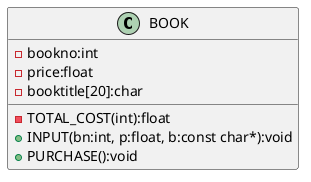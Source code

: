 @startuml Q5
class BOOK
{
    - bookno:int
    - price:float
    - booktitle[20]:char
    - TOTAL_COST(int):float
    + INPUT(bn:int, p:float, b:const char*):void
    + PURCHASE():void
}
@enduml